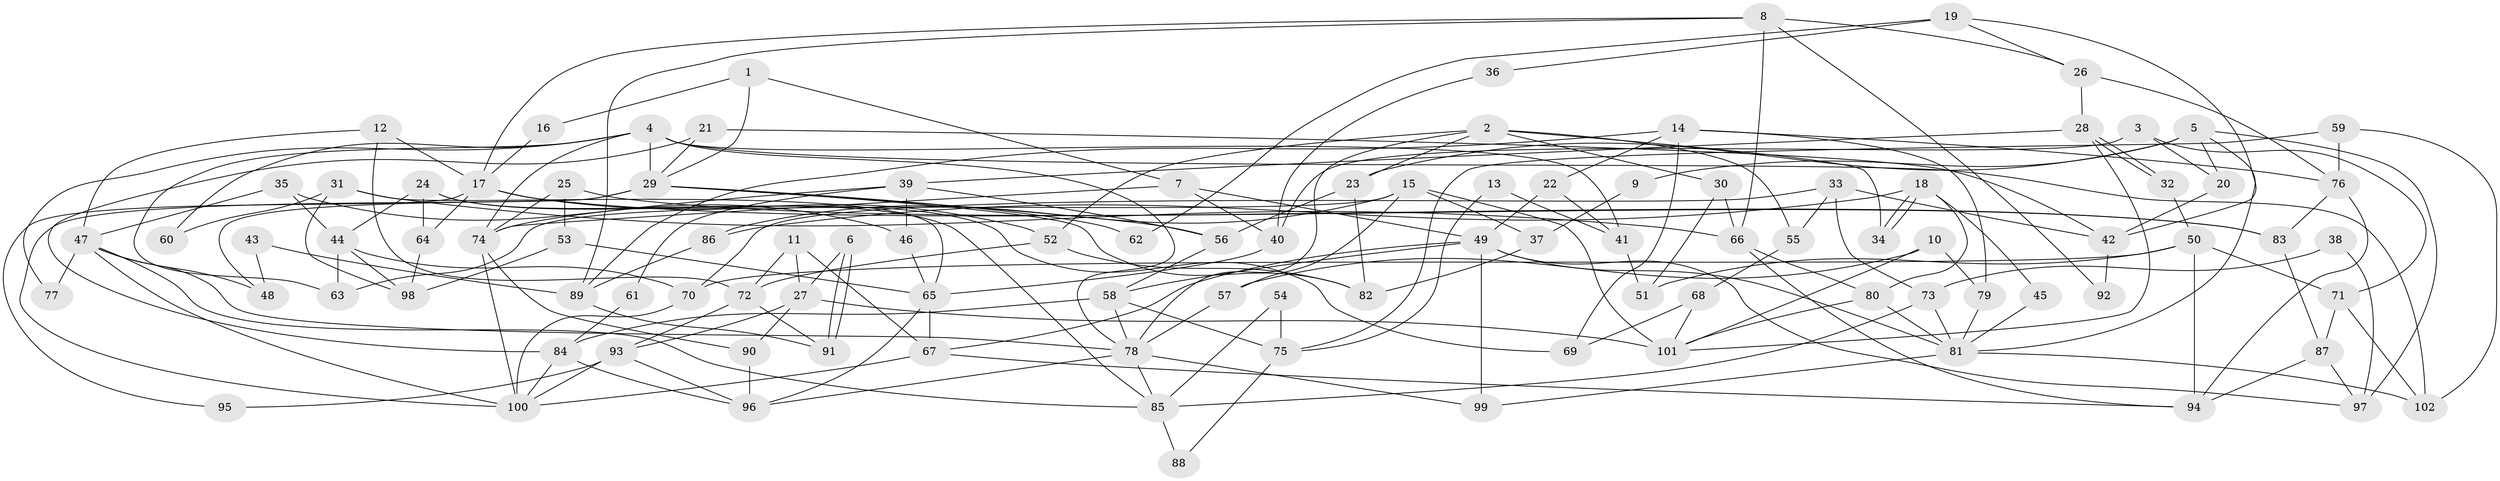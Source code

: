 // Generated by graph-tools (version 1.1) at 2025/15/03/09/25 04:15:11]
// undirected, 102 vertices, 204 edges
graph export_dot {
graph [start="1"]
  node [color=gray90,style=filled];
  1;
  2;
  3;
  4;
  5;
  6;
  7;
  8;
  9;
  10;
  11;
  12;
  13;
  14;
  15;
  16;
  17;
  18;
  19;
  20;
  21;
  22;
  23;
  24;
  25;
  26;
  27;
  28;
  29;
  30;
  31;
  32;
  33;
  34;
  35;
  36;
  37;
  38;
  39;
  40;
  41;
  42;
  43;
  44;
  45;
  46;
  47;
  48;
  49;
  50;
  51;
  52;
  53;
  54;
  55;
  56;
  57;
  58;
  59;
  60;
  61;
  62;
  63;
  64;
  65;
  66;
  67;
  68;
  69;
  70;
  71;
  72;
  73;
  74;
  75;
  76;
  77;
  78;
  79;
  80;
  81;
  82;
  83;
  84;
  85;
  86;
  87;
  88;
  89;
  90;
  91;
  92;
  93;
  94;
  95;
  96;
  97;
  98;
  99;
  100;
  101;
  102;
  1 -- 7;
  1 -- 29;
  1 -- 16;
  2 -- 23;
  2 -- 78;
  2 -- 30;
  2 -- 34;
  2 -- 52;
  2 -- 55;
  3 -- 71;
  3 -- 20;
  3 -- 40;
  4 -- 78;
  4 -- 74;
  4 -- 29;
  4 -- 41;
  4 -- 60;
  4 -- 63;
  4 -- 77;
  4 -- 102;
  5 -- 81;
  5 -- 23;
  5 -- 9;
  5 -- 20;
  5 -- 97;
  6 -- 27;
  6 -- 91;
  6 -- 91;
  7 -- 40;
  7 -- 49;
  7 -- 74;
  8 -- 17;
  8 -- 66;
  8 -- 26;
  8 -- 89;
  8 -- 92;
  9 -- 37;
  10 -- 101;
  10 -- 57;
  10 -- 79;
  11 -- 67;
  11 -- 27;
  11 -- 72;
  12 -- 72;
  12 -- 17;
  12 -- 47;
  13 -- 41;
  13 -- 75;
  14 -- 79;
  14 -- 76;
  14 -- 22;
  14 -- 69;
  14 -- 89;
  15 -- 63;
  15 -- 86;
  15 -- 37;
  15 -- 57;
  15 -- 101;
  16 -- 17;
  17 -- 64;
  17 -- 52;
  17 -- 83;
  17 -- 95;
  18 -- 34;
  18 -- 34;
  18 -- 80;
  18 -- 45;
  18 -- 86;
  19 -- 42;
  19 -- 26;
  19 -- 36;
  19 -- 62;
  20 -- 42;
  21 -- 84;
  21 -- 29;
  21 -- 42;
  22 -- 49;
  22 -- 41;
  23 -- 82;
  23 -- 56;
  24 -- 44;
  24 -- 85;
  24 -- 64;
  24 -- 69;
  25 -- 83;
  25 -- 74;
  25 -- 53;
  26 -- 28;
  26 -- 76;
  27 -- 101;
  27 -- 93;
  27 -- 90;
  28 -- 39;
  28 -- 32;
  28 -- 32;
  28 -- 101;
  29 -- 100;
  29 -- 48;
  29 -- 56;
  29 -- 62;
  29 -- 82;
  30 -- 66;
  30 -- 51;
  31 -- 98;
  31 -- 66;
  31 -- 60;
  31 -- 65;
  32 -- 50;
  33 -- 55;
  33 -- 70;
  33 -- 42;
  33 -- 73;
  35 -- 46;
  35 -- 47;
  35 -- 44;
  36 -- 40;
  37 -- 82;
  38 -- 97;
  38 -- 73;
  39 -- 74;
  39 -- 56;
  39 -- 46;
  39 -- 61;
  40 -- 65;
  41 -- 51;
  42 -- 92;
  43 -- 48;
  43 -- 89;
  44 -- 70;
  44 -- 63;
  44 -- 98;
  45 -- 81;
  46 -- 65;
  47 -- 100;
  47 -- 48;
  47 -- 77;
  47 -- 78;
  47 -- 85;
  49 -- 58;
  49 -- 81;
  49 -- 67;
  49 -- 97;
  49 -- 99;
  50 -- 51;
  50 -- 71;
  50 -- 70;
  50 -- 94;
  52 -- 72;
  52 -- 82;
  53 -- 65;
  53 -- 98;
  54 -- 85;
  54 -- 75;
  55 -- 68;
  56 -- 58;
  57 -- 78;
  58 -- 78;
  58 -- 84;
  58 -- 75;
  59 -- 102;
  59 -- 76;
  59 -- 75;
  61 -- 84;
  64 -- 98;
  65 -- 67;
  65 -- 96;
  66 -- 94;
  66 -- 80;
  67 -- 94;
  67 -- 100;
  68 -- 69;
  68 -- 101;
  70 -- 100;
  71 -- 102;
  71 -- 87;
  72 -- 91;
  72 -- 93;
  73 -- 85;
  73 -- 81;
  74 -- 100;
  74 -- 90;
  75 -- 88;
  76 -- 83;
  76 -- 94;
  78 -- 96;
  78 -- 85;
  78 -- 99;
  79 -- 81;
  80 -- 81;
  80 -- 101;
  81 -- 99;
  81 -- 102;
  83 -- 87;
  84 -- 96;
  84 -- 100;
  85 -- 88;
  86 -- 89;
  87 -- 94;
  87 -- 97;
  89 -- 91;
  90 -- 96;
  93 -- 96;
  93 -- 95;
  93 -- 100;
}
